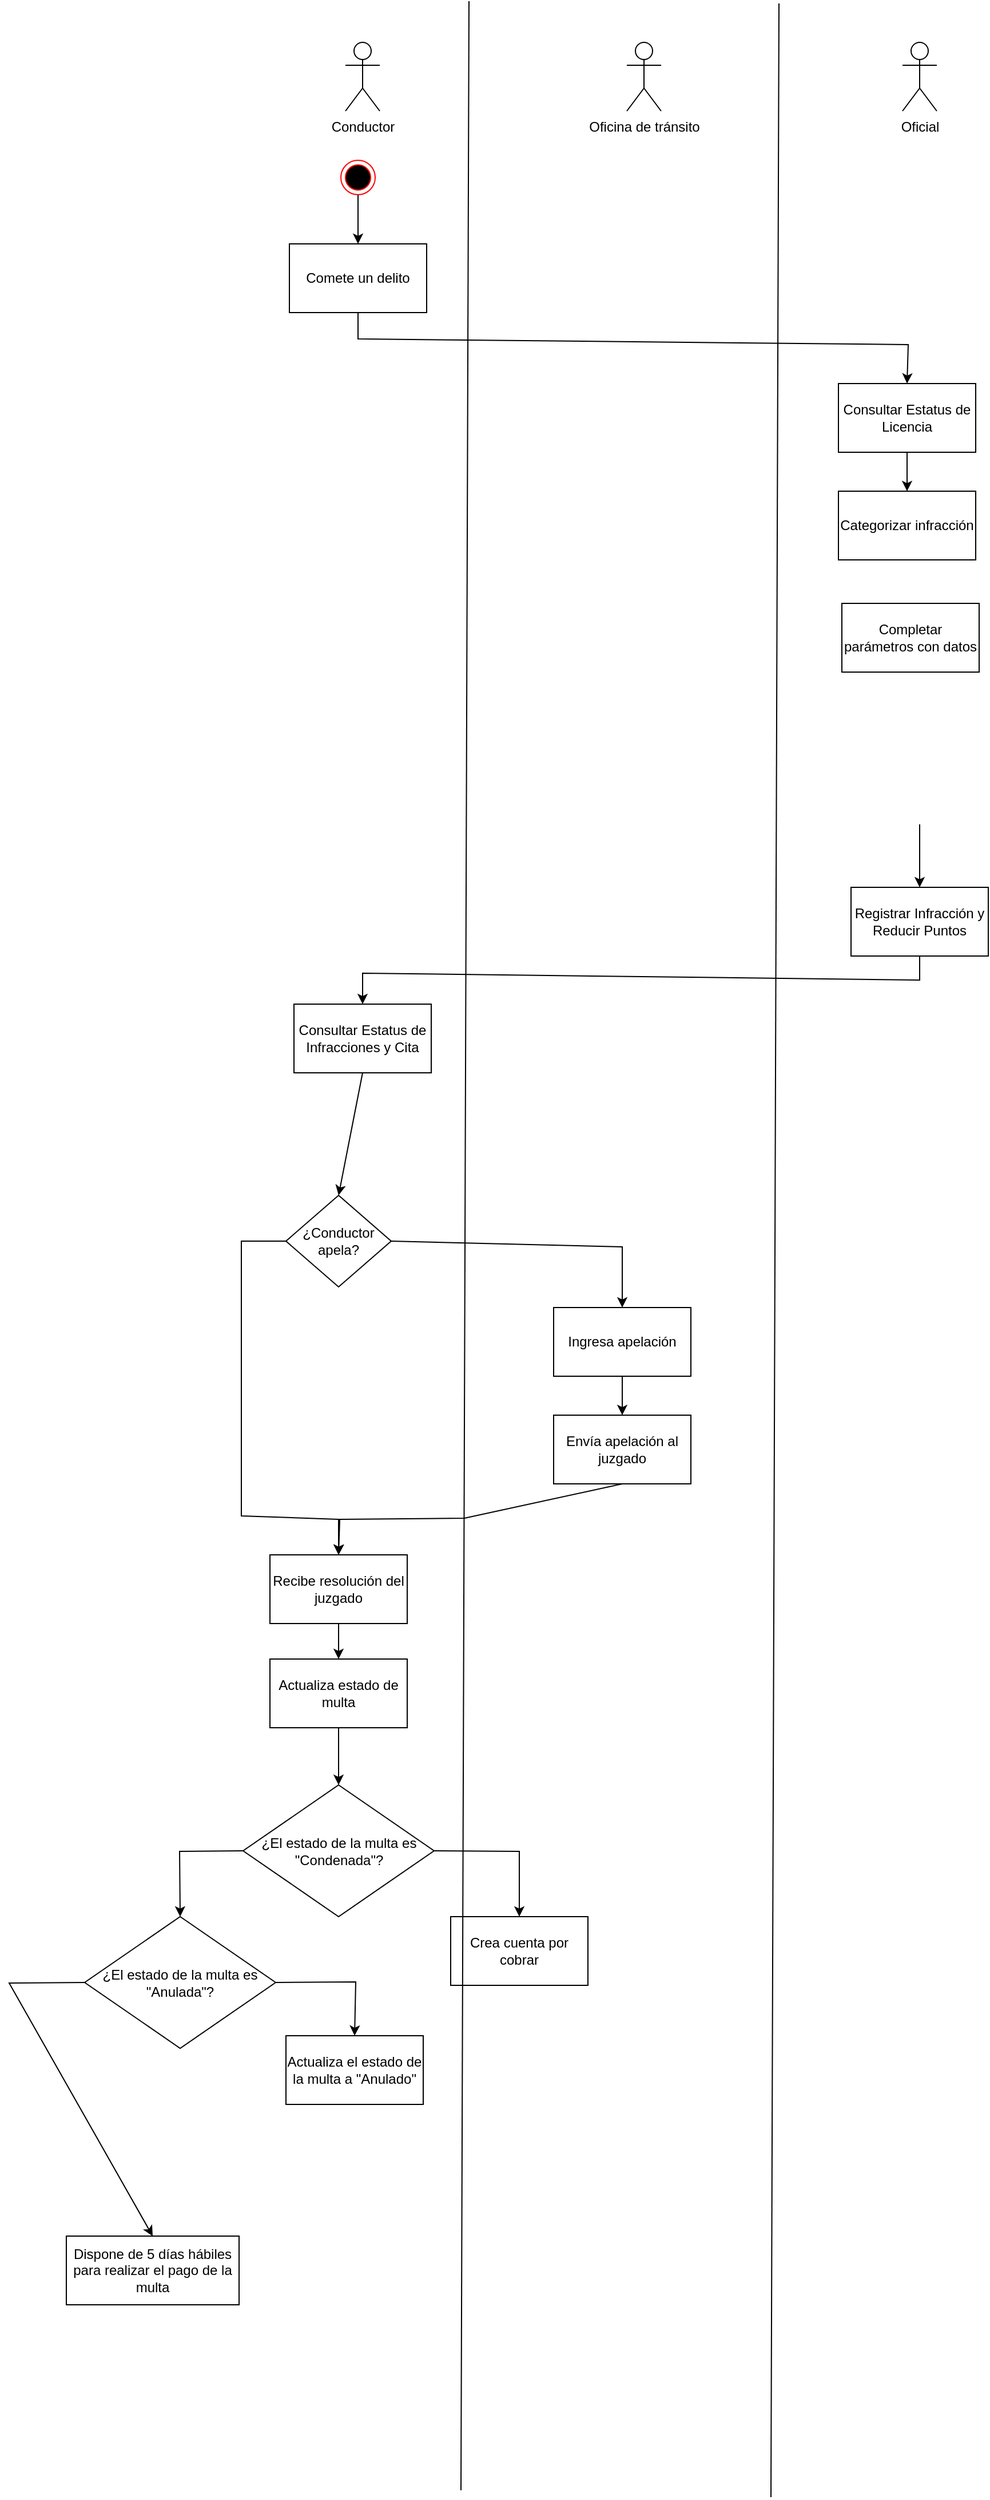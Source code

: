 <mxfile version="24.0.3" type="github">
  <diagram name="Página-1" id="C9y6ylGqr0JpFU4tfEc5">
    <mxGraphModel dx="1293" dy="1166" grid="0" gridSize="10" guides="1" tooltips="1" connect="1" arrows="1" fold="1" page="0" pageScale="1" pageWidth="827" pageHeight="1169" math="0" shadow="0">
      <root>
        <mxCell id="0" />
        <mxCell id="1" parent="0" />
        <mxCell id="uT5XBVkz1cXHhe_Z9Z36-3" value="" style="endArrow=classic;html=1;rounded=0;exitX=0.5;exitY=1;exitDx=0;exitDy=0;entryX=0.5;entryY=0;entryDx=0;entryDy=0;" edge="1" parent="1" source="uT5XBVkz1cXHhe_Z9Z36-25" target="uT5XBVkz1cXHhe_Z9Z36-51">
          <mxGeometry width="50" height="50" relative="1" as="geometry">
            <mxPoint x="555" y="-497.704" as="sourcePoint" />
            <mxPoint x="278" y="-468" as="targetPoint" />
          </mxGeometry>
        </mxCell>
        <mxCell id="uT5XBVkz1cXHhe_Z9Z36-4" value="¿Conductor apela?" style="rhombus;whiteSpace=wrap;html=1;" vertex="1" parent="1">
          <mxGeometry x="215" y="364" width="92" height="80" as="geometry" />
        </mxCell>
        <mxCell id="uT5XBVkz1cXHhe_Z9Z36-5" value="Ingresa apelación" style="rounded=0;whiteSpace=wrap;html=1;" vertex="1" parent="1">
          <mxGeometry x="449" y="462" width="120" height="60" as="geometry" />
        </mxCell>
        <mxCell id="uT5XBVkz1cXHhe_Z9Z36-6" value="Envía apelación al juzgado" style="rounded=0;whiteSpace=wrap;html=1;" vertex="1" parent="1">
          <mxGeometry x="449" y="556" width="120" height="60" as="geometry" />
        </mxCell>
        <mxCell id="uT5XBVkz1cXHhe_Z9Z36-7" value="" style="endArrow=classic;html=1;rounded=0;exitX=1;exitY=0.5;exitDx=0;exitDy=0;entryX=0.5;entryY=0;entryDx=0;entryDy=0;" edge="1" parent="1" source="uT5XBVkz1cXHhe_Z9Z36-4" target="uT5XBVkz1cXHhe_Z9Z36-5">
          <mxGeometry width="50" height="50" relative="1" as="geometry">
            <mxPoint x="315" y="401" as="sourcePoint" />
            <mxPoint x="451" y="406" as="targetPoint" />
            <Array as="points">
              <mxPoint x="509" y="409" />
            </Array>
          </mxGeometry>
        </mxCell>
        <mxCell id="uT5XBVkz1cXHhe_Z9Z36-8" value="" style="endArrow=classic;html=1;rounded=0;exitX=0.5;exitY=1;exitDx=0;exitDy=0;entryX=0.5;entryY=0;entryDx=0;entryDy=0;" edge="1" parent="1" source="uT5XBVkz1cXHhe_Z9Z36-5" target="uT5XBVkz1cXHhe_Z9Z36-6">
          <mxGeometry width="50" height="50" relative="1" as="geometry">
            <mxPoint x="502" y="412" as="sourcePoint" />
            <mxPoint x="566" y="474" as="targetPoint" />
            <Array as="points" />
          </mxGeometry>
        </mxCell>
        <mxCell id="uT5XBVkz1cXHhe_Z9Z36-10" value="Recibe resolución del juzgado" style="rounded=0;whiteSpace=wrap;html=1;" vertex="1" parent="1">
          <mxGeometry x="201" y="678" width="120" height="60" as="geometry" />
        </mxCell>
        <mxCell id="uT5XBVkz1cXHhe_Z9Z36-11" value="Actualiza estado de multa" style="rounded=0;whiteSpace=wrap;html=1;" vertex="1" parent="1">
          <mxGeometry x="201" y="769" width="120" height="60" as="geometry" />
        </mxCell>
        <mxCell id="uT5XBVkz1cXHhe_Z9Z36-12" value="Crea cuenta por cobrar" style="rounded=0;whiteSpace=wrap;html=1;" vertex="1" parent="1">
          <mxGeometry x="359" y="994" width="120" height="60" as="geometry" />
        </mxCell>
        <mxCell id="uT5XBVkz1cXHhe_Z9Z36-13" value="" style="endArrow=classic;html=1;rounded=0;exitX=0;exitY=0.5;exitDx=0;exitDy=0;entryX=0.5;entryY=0;entryDx=0;entryDy=0;" edge="1" parent="1" source="uT5XBVkz1cXHhe_Z9Z36-4" target="uT5XBVkz1cXHhe_Z9Z36-10">
          <mxGeometry width="50" height="50" relative="1" as="geometry">
            <mxPoint x="317" y="414" as="sourcePoint" />
            <mxPoint x="381" y="476" as="targetPoint" />
            <Array as="points">
              <mxPoint x="176" y="404" />
              <mxPoint x="176" y="644" />
              <mxPoint x="261" y="647" />
            </Array>
          </mxGeometry>
        </mxCell>
        <mxCell id="uT5XBVkz1cXHhe_Z9Z36-14" value="" style="endArrow=classic;html=1;rounded=0;exitX=0.5;exitY=1;exitDx=0;exitDy=0;entryX=0.5;entryY=0;entryDx=0;entryDy=0;" edge="1" parent="1" source="uT5XBVkz1cXHhe_Z9Z36-6" target="uT5XBVkz1cXHhe_Z9Z36-10">
          <mxGeometry width="50" height="50" relative="1" as="geometry">
            <mxPoint x="381" y="536" as="sourcePoint" />
            <mxPoint x="381" y="570" as="targetPoint" />
            <Array as="points">
              <mxPoint x="371" y="646" />
              <mxPoint x="262" y="647" />
            </Array>
          </mxGeometry>
        </mxCell>
        <mxCell id="uT5XBVkz1cXHhe_Z9Z36-15" value="" style="endArrow=classic;html=1;rounded=0;exitX=0.5;exitY=1;exitDx=0;exitDy=0;entryX=0.5;entryY=0;entryDx=0;entryDy=0;" edge="1" parent="1" source="uT5XBVkz1cXHhe_Z9Z36-10" target="uT5XBVkz1cXHhe_Z9Z36-11">
          <mxGeometry width="50" height="50" relative="1" as="geometry">
            <mxPoint x="381" y="536" as="sourcePoint" />
            <mxPoint x="381" y="570" as="targetPoint" />
            <Array as="points" />
          </mxGeometry>
        </mxCell>
        <mxCell id="uT5XBVkz1cXHhe_Z9Z36-16" value="¿El estado de la multa es &quot;Condenada&quot;?" style="rhombus;whiteSpace=wrap;html=1;" vertex="1" parent="1">
          <mxGeometry x="177.5" y="879" width="167" height="115" as="geometry" />
        </mxCell>
        <mxCell id="uT5XBVkz1cXHhe_Z9Z36-17" value="" style="endArrow=classic;html=1;rounded=0;exitX=0.5;exitY=1;exitDx=0;exitDy=0;entryX=0.5;entryY=0;entryDx=0;entryDy=0;" edge="1" parent="1" source="uT5XBVkz1cXHhe_Z9Z36-11" target="uT5XBVkz1cXHhe_Z9Z36-16">
          <mxGeometry width="50" height="50" relative="1" as="geometry">
            <mxPoint x="271" y="748" as="sourcePoint" />
            <mxPoint x="271" y="779" as="targetPoint" />
            <Array as="points" />
          </mxGeometry>
        </mxCell>
        <mxCell id="uT5XBVkz1cXHhe_Z9Z36-18" value="" style="endArrow=classic;html=1;rounded=0;exitX=1;exitY=0.5;exitDx=0;exitDy=0;entryX=0.5;entryY=0;entryDx=0;entryDy=0;" edge="1" parent="1" source="uT5XBVkz1cXHhe_Z9Z36-16" target="uT5XBVkz1cXHhe_Z9Z36-12">
          <mxGeometry width="50" height="50" relative="1" as="geometry">
            <mxPoint x="271" y="839" as="sourcePoint" />
            <mxPoint x="271" y="889" as="targetPoint" />
            <Array as="points">
              <mxPoint x="419" y="937" />
            </Array>
          </mxGeometry>
        </mxCell>
        <mxCell id="uT5XBVkz1cXHhe_Z9Z36-19" value="Conductor" style="shape=umlActor;verticalLabelPosition=bottom;verticalAlign=top;html=1;outlineConnect=0;" vertex="1" parent="1">
          <mxGeometry x="267" y="-643" width="30" height="60" as="geometry" />
        </mxCell>
        <mxCell id="uT5XBVkz1cXHhe_Z9Z36-20" value="Oficina de tránsito" style="shape=umlActor;verticalLabelPosition=bottom;verticalAlign=top;html=1;outlineConnect=0;" vertex="1" parent="1">
          <mxGeometry x="513" y="-643" width="30" height="60" as="geometry" />
        </mxCell>
        <mxCell id="uT5XBVkz1cXHhe_Z9Z36-23" value="Consultar Estatus de Infracciones y Cita" style="rounded=0;whiteSpace=wrap;html=1;" vertex="1" parent="1">
          <mxGeometry x="222" y="197" width="120" height="60" as="geometry" />
        </mxCell>
        <mxCell id="uT5XBVkz1cXHhe_Z9Z36-25" value="" style="ellipse;html=1;shape=endState;fillColor=#000000;strokeColor=#ff0000;" vertex="1" parent="1">
          <mxGeometry x="263" y="-540" width="30" height="30" as="geometry" />
        </mxCell>
        <mxCell id="uT5XBVkz1cXHhe_Z9Z36-27" value="" style="endArrow=classic;html=1;rounded=0;entryX=0.5;entryY=0;entryDx=0;entryDy=0;exitX=0.5;exitY=1;exitDx=0;exitDy=0;" edge="1" parent="1" source="uT5XBVkz1cXHhe_Z9Z36-49" target="uT5XBVkz1cXHhe_Z9Z36-50">
          <mxGeometry width="50" height="50" relative="1" as="geometry">
            <mxPoint x="769" y="-29" as="sourcePoint" />
            <mxPoint x="769" y="3" as="targetPoint" />
          </mxGeometry>
        </mxCell>
        <mxCell id="uT5XBVkz1cXHhe_Z9Z36-28" value="" style="endArrow=classic;html=1;rounded=0;entryX=0.5;entryY=0;entryDx=0;entryDy=0;" edge="1" parent="1" target="uT5XBVkz1cXHhe_Z9Z36-46">
          <mxGeometry width="50" height="50" relative="1" as="geometry">
            <mxPoint x="769" y="40" as="sourcePoint" />
            <mxPoint x="769" y="111" as="targetPoint" />
          </mxGeometry>
        </mxCell>
        <mxCell id="uT5XBVkz1cXHhe_Z9Z36-29" value="" style="endArrow=classic;html=1;rounded=0;entryX=0.5;entryY=0;entryDx=0;entryDy=0;exitX=0.5;exitY=1;exitDx=0;exitDy=0;" edge="1" parent="1" source="uT5XBVkz1cXHhe_Z9Z36-46" target="uT5XBVkz1cXHhe_Z9Z36-23">
          <mxGeometry width="50" height="50" relative="1" as="geometry">
            <mxPoint x="533" y="127" as="sourcePoint" />
            <mxPoint x="312" y="-44" as="targetPoint" />
            <Array as="points">
              <mxPoint x="769" y="176" />
              <mxPoint x="282" y="170" />
            </Array>
          </mxGeometry>
        </mxCell>
        <mxCell id="uT5XBVkz1cXHhe_Z9Z36-30" value="" style="endArrow=classic;html=1;rounded=0;entryX=0.5;entryY=0;entryDx=0;entryDy=0;exitX=0.5;exitY=1;exitDx=0;exitDy=0;" edge="1" parent="1" source="uT5XBVkz1cXHhe_Z9Z36-23" target="uT5XBVkz1cXHhe_Z9Z36-4">
          <mxGeometry width="50" height="50" relative="1" as="geometry">
            <mxPoint x="381" y="283" as="sourcePoint" />
            <mxPoint x="287" y="349" as="targetPoint" />
          </mxGeometry>
        </mxCell>
        <mxCell id="uT5XBVkz1cXHhe_Z9Z36-34" value="" style="endArrow=classic;html=1;rounded=0;exitX=0;exitY=0.5;exitDx=0;exitDy=0;entryX=0.5;entryY=0;entryDx=0;entryDy=0;" edge="1" parent="1" source="uT5XBVkz1cXHhe_Z9Z36-16" target="uT5XBVkz1cXHhe_Z9Z36-35">
          <mxGeometry width="50" height="50" relative="1" as="geometry">
            <mxPoint x="82.5" y="1071.5" as="sourcePoint" />
            <mxPoint x="119" y="1012" as="targetPoint" />
            <Array as="points">
              <mxPoint x="122" y="937" />
            </Array>
          </mxGeometry>
        </mxCell>
        <mxCell id="uT5XBVkz1cXHhe_Z9Z36-35" value="¿El estado de la multa es &quot;Anulada&quot;?" style="rhombus;whiteSpace=wrap;html=1;" vertex="1" parent="1">
          <mxGeometry x="39" y="994" width="167" height="115" as="geometry" />
        </mxCell>
        <mxCell id="uT5XBVkz1cXHhe_Z9Z36-36" value="Actualiza el estado de la multa a &quot;Anulado&quot;" style="rounded=0;whiteSpace=wrap;html=1;" vertex="1" parent="1">
          <mxGeometry x="215" y="1098" width="120" height="60" as="geometry" />
        </mxCell>
        <mxCell id="uT5XBVkz1cXHhe_Z9Z36-37" value="" style="endArrow=classic;html=1;rounded=0;exitX=1;exitY=0.5;exitDx=0;exitDy=0;entryX=0.5;entryY=0;entryDx=0;entryDy=0;" edge="1" parent="1" target="uT5XBVkz1cXHhe_Z9Z36-36" source="uT5XBVkz1cXHhe_Z9Z36-35">
          <mxGeometry width="50" height="50" relative="1" as="geometry">
            <mxPoint x="217" y="1096" as="sourcePoint" />
            <mxPoint x="144" y="1048" as="targetPoint" />
            <Array as="points">
              <mxPoint x="276" y="1051" />
            </Array>
          </mxGeometry>
        </mxCell>
        <mxCell id="uT5XBVkz1cXHhe_Z9Z36-38" value="" style="endArrow=classic;html=1;rounded=0;exitX=0;exitY=0.5;exitDx=0;exitDy=0;entryX=0.5;entryY=0;entryDx=0;entryDy=0;" edge="1" parent="1" source="uT5XBVkz1cXHhe_Z9Z36-35" target="uT5XBVkz1cXHhe_Z9Z36-42">
          <mxGeometry width="50" height="50" relative="1" as="geometry">
            <mxPoint x="216" y="1062" as="sourcePoint" />
            <mxPoint x="-28.5" y="1098.0" as="targetPoint" />
            <Array as="points">
              <mxPoint x="-27" y="1052" />
            </Array>
          </mxGeometry>
        </mxCell>
        <mxCell id="uT5XBVkz1cXHhe_Z9Z36-40" value="Oficial" style="shape=umlActor;verticalLabelPosition=bottom;verticalAlign=top;html=1;outlineConnect=0;" vertex="1" parent="1">
          <mxGeometry x="754" y="-643" width="30" height="60" as="geometry" />
        </mxCell>
        <mxCell id="uT5XBVkz1cXHhe_Z9Z36-42" value="Dispone de 5 días hábiles para realizar el pago de la multa" style="rounded=0;whiteSpace=wrap;html=1;" vertex="1" parent="1">
          <mxGeometry x="23" y="1273" width="151" height="60" as="geometry" />
        </mxCell>
        <mxCell id="uT5XBVkz1cXHhe_Z9Z36-43" value="" style="endArrow=none;html=1;rounded=0;" edge="1" parent="1">
          <mxGeometry width="50" height="50" relative="1" as="geometry">
            <mxPoint x="368" y="1495" as="sourcePoint" />
            <mxPoint x="375" y="-679" as="targetPoint" />
          </mxGeometry>
        </mxCell>
        <mxCell id="uT5XBVkz1cXHhe_Z9Z36-44" value="" style="endArrow=none;html=1;rounded=0;" edge="1" parent="1">
          <mxGeometry width="50" height="50" relative="1" as="geometry">
            <mxPoint x="639" y="1501" as="sourcePoint" />
            <mxPoint x="646" y="-677" as="targetPoint" />
          </mxGeometry>
        </mxCell>
        <mxCell id="uT5XBVkz1cXHhe_Z9Z36-46" value="Registrar Infracción y Reducir Puntos" style="rounded=0;whiteSpace=wrap;html=1;" vertex="1" parent="1">
          <mxGeometry x="709" y="95" width="120" height="60" as="geometry" />
        </mxCell>
        <mxCell id="uT5XBVkz1cXHhe_Z9Z36-49" value="Consultar Estatus de Licencia" style="rounded=0;whiteSpace=wrap;html=1;" vertex="1" parent="1">
          <mxGeometry x="698" y="-345" width="120" height="60" as="geometry" />
        </mxCell>
        <mxCell id="uT5XBVkz1cXHhe_Z9Z36-50" value="Categorizar infracción" style="rounded=0;whiteSpace=wrap;html=1;" vertex="1" parent="1">
          <mxGeometry x="698" y="-251" width="120" height="60" as="geometry" />
        </mxCell>
        <mxCell id="uT5XBVkz1cXHhe_Z9Z36-51" value="Comete un delito" style="rounded=0;whiteSpace=wrap;html=1;" vertex="1" parent="1">
          <mxGeometry x="218" y="-467" width="120" height="60" as="geometry" />
        </mxCell>
        <mxCell id="uT5XBVkz1cXHhe_Z9Z36-53" value="" style="endArrow=classic;html=1;rounded=0;entryX=0.5;entryY=0;entryDx=0;entryDy=0;exitX=0.5;exitY=1;exitDx=0;exitDy=0;" edge="1" parent="1" source="uT5XBVkz1cXHhe_Z9Z36-51" target="uT5XBVkz1cXHhe_Z9Z36-49">
          <mxGeometry width="50" height="50" relative="1" as="geometry">
            <mxPoint x="387" y="-408" as="sourcePoint" />
            <mxPoint x="288" y="-457" as="targetPoint" />
            <Array as="points">
              <mxPoint x="278" y="-384" />
              <mxPoint x="759" y="-379" />
            </Array>
          </mxGeometry>
        </mxCell>
        <mxCell id="uT5XBVkz1cXHhe_Z9Z36-54" value="Completar parámetros con datos" style="rounded=0;whiteSpace=wrap;html=1;" vertex="1" parent="1">
          <mxGeometry x="701" y="-153" width="120" height="60" as="geometry" />
        </mxCell>
      </root>
    </mxGraphModel>
  </diagram>
</mxfile>
